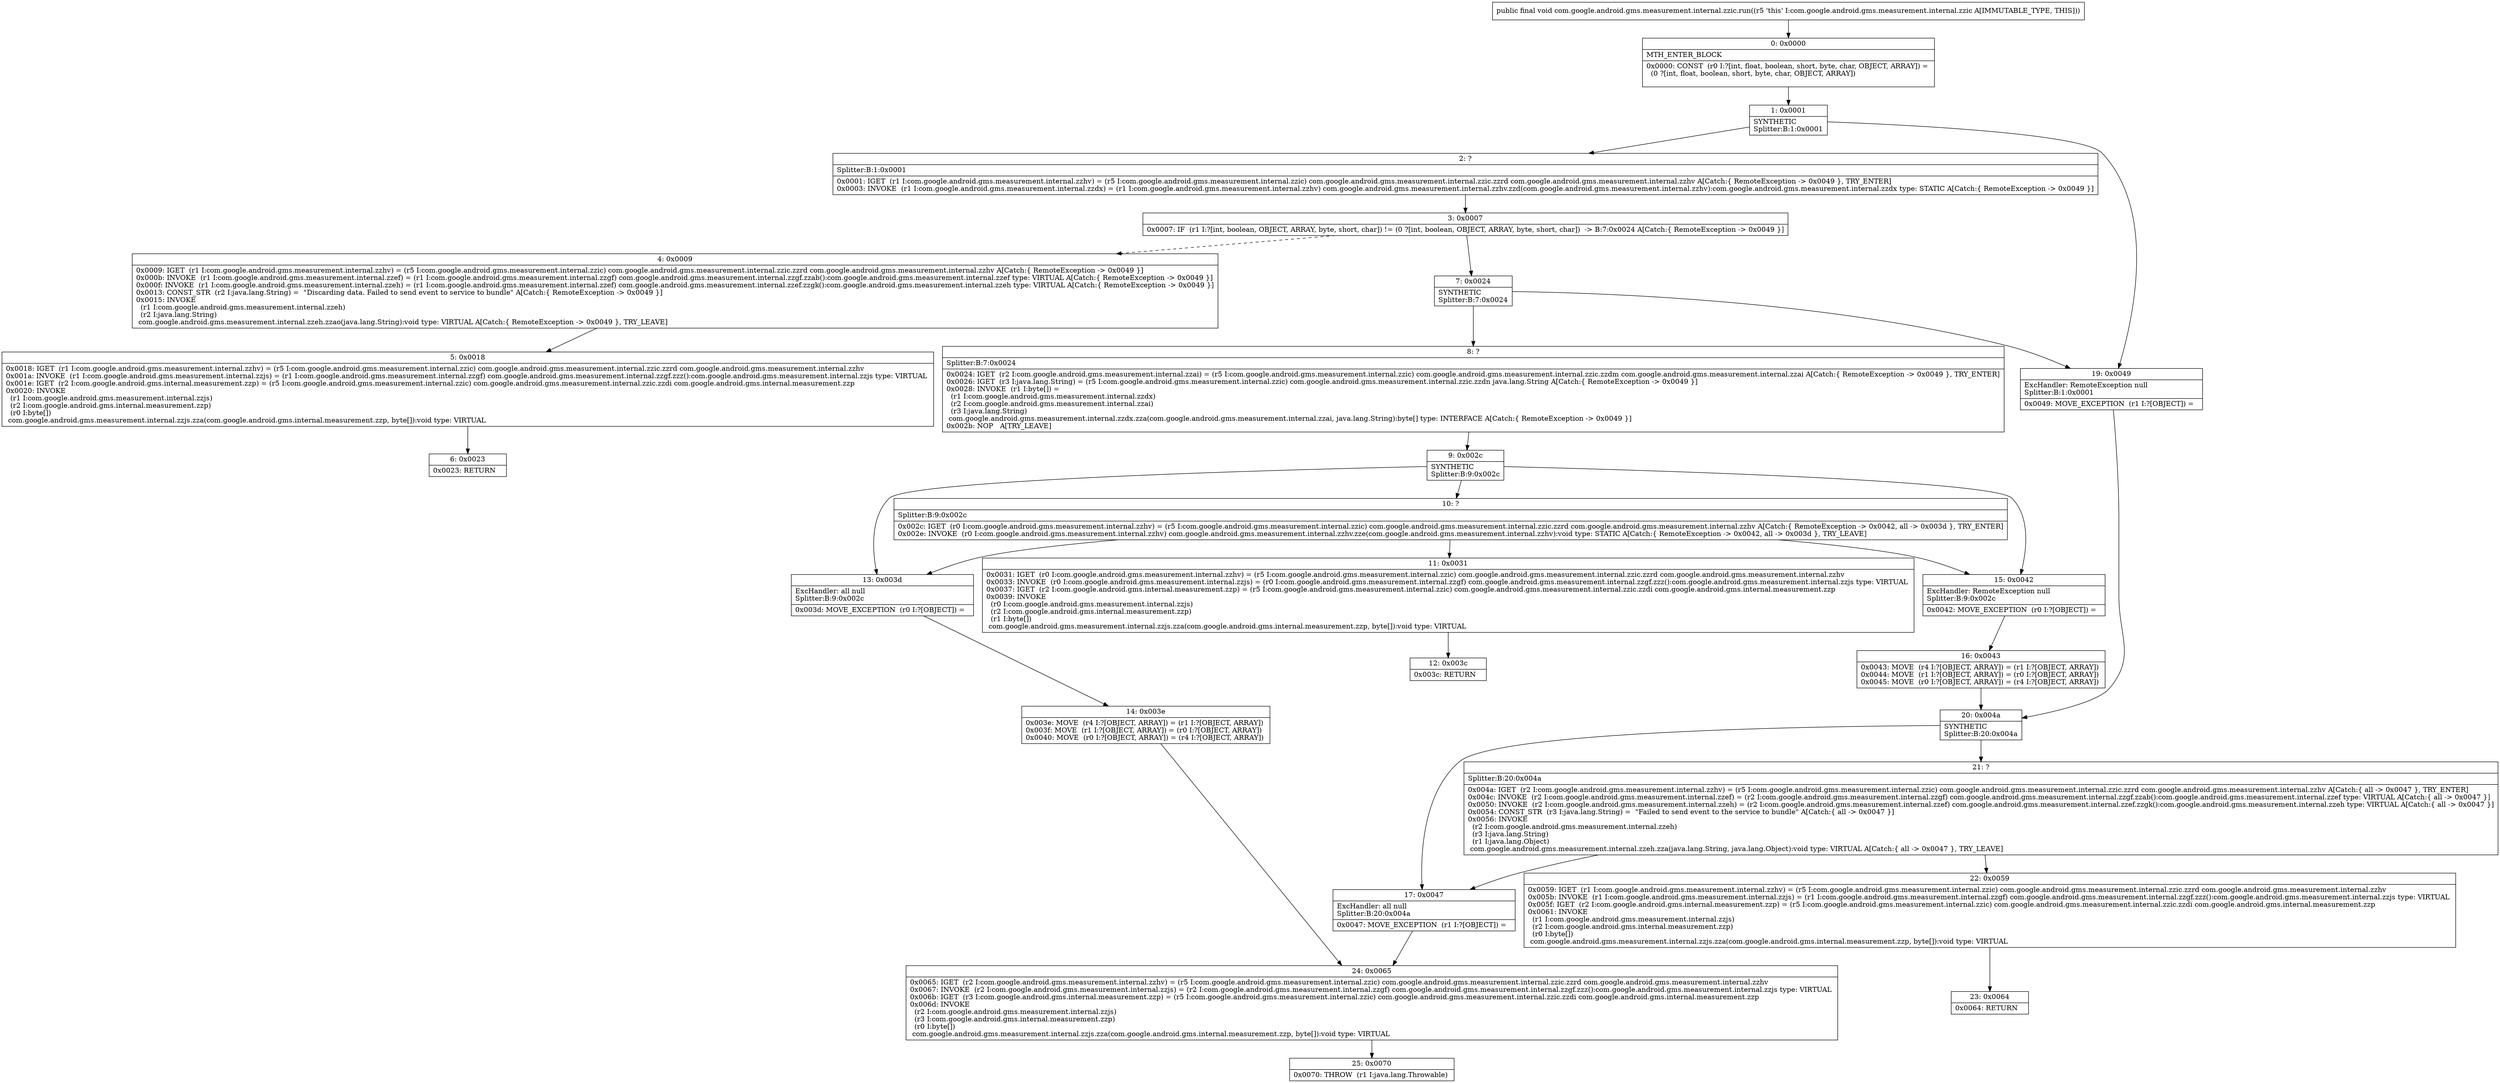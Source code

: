 digraph "CFG forcom.google.android.gms.measurement.internal.zzic.run()V" {
Node_0 [shape=record,label="{0\:\ 0x0000|MTH_ENTER_BLOCK\l|0x0000: CONST  (r0 I:?[int, float, boolean, short, byte, char, OBJECT, ARRAY]) = \l  (0 ?[int, float, boolean, short, byte, char, OBJECT, ARRAY])\l \l}"];
Node_1 [shape=record,label="{1\:\ 0x0001|SYNTHETIC\lSplitter:B:1:0x0001\l}"];
Node_2 [shape=record,label="{2\:\ ?|Splitter:B:1:0x0001\l|0x0001: IGET  (r1 I:com.google.android.gms.measurement.internal.zzhv) = (r5 I:com.google.android.gms.measurement.internal.zzic) com.google.android.gms.measurement.internal.zzic.zzrd com.google.android.gms.measurement.internal.zzhv A[Catch:\{ RemoteException \-\> 0x0049 \}, TRY_ENTER]\l0x0003: INVOKE  (r1 I:com.google.android.gms.measurement.internal.zzdx) = (r1 I:com.google.android.gms.measurement.internal.zzhv) com.google.android.gms.measurement.internal.zzhv.zzd(com.google.android.gms.measurement.internal.zzhv):com.google.android.gms.measurement.internal.zzdx type: STATIC A[Catch:\{ RemoteException \-\> 0x0049 \}]\l}"];
Node_3 [shape=record,label="{3\:\ 0x0007|0x0007: IF  (r1 I:?[int, boolean, OBJECT, ARRAY, byte, short, char]) != (0 ?[int, boolean, OBJECT, ARRAY, byte, short, char])  \-\> B:7:0x0024 A[Catch:\{ RemoteException \-\> 0x0049 \}]\l}"];
Node_4 [shape=record,label="{4\:\ 0x0009|0x0009: IGET  (r1 I:com.google.android.gms.measurement.internal.zzhv) = (r5 I:com.google.android.gms.measurement.internal.zzic) com.google.android.gms.measurement.internal.zzic.zzrd com.google.android.gms.measurement.internal.zzhv A[Catch:\{ RemoteException \-\> 0x0049 \}]\l0x000b: INVOKE  (r1 I:com.google.android.gms.measurement.internal.zzef) = (r1 I:com.google.android.gms.measurement.internal.zzgf) com.google.android.gms.measurement.internal.zzgf.zzab():com.google.android.gms.measurement.internal.zzef type: VIRTUAL A[Catch:\{ RemoteException \-\> 0x0049 \}]\l0x000f: INVOKE  (r1 I:com.google.android.gms.measurement.internal.zzeh) = (r1 I:com.google.android.gms.measurement.internal.zzef) com.google.android.gms.measurement.internal.zzef.zzgk():com.google.android.gms.measurement.internal.zzeh type: VIRTUAL A[Catch:\{ RemoteException \-\> 0x0049 \}]\l0x0013: CONST_STR  (r2 I:java.lang.String) =  \"Discarding data. Failed to send event to service to bundle\" A[Catch:\{ RemoteException \-\> 0x0049 \}]\l0x0015: INVOKE  \l  (r1 I:com.google.android.gms.measurement.internal.zzeh)\l  (r2 I:java.lang.String)\l com.google.android.gms.measurement.internal.zzeh.zzao(java.lang.String):void type: VIRTUAL A[Catch:\{ RemoteException \-\> 0x0049 \}, TRY_LEAVE]\l}"];
Node_5 [shape=record,label="{5\:\ 0x0018|0x0018: IGET  (r1 I:com.google.android.gms.measurement.internal.zzhv) = (r5 I:com.google.android.gms.measurement.internal.zzic) com.google.android.gms.measurement.internal.zzic.zzrd com.google.android.gms.measurement.internal.zzhv \l0x001a: INVOKE  (r1 I:com.google.android.gms.measurement.internal.zzjs) = (r1 I:com.google.android.gms.measurement.internal.zzgf) com.google.android.gms.measurement.internal.zzgf.zzz():com.google.android.gms.measurement.internal.zzjs type: VIRTUAL \l0x001e: IGET  (r2 I:com.google.android.gms.internal.measurement.zzp) = (r5 I:com.google.android.gms.measurement.internal.zzic) com.google.android.gms.measurement.internal.zzic.zzdi com.google.android.gms.internal.measurement.zzp \l0x0020: INVOKE  \l  (r1 I:com.google.android.gms.measurement.internal.zzjs)\l  (r2 I:com.google.android.gms.internal.measurement.zzp)\l  (r0 I:byte[])\l com.google.android.gms.measurement.internal.zzjs.zza(com.google.android.gms.internal.measurement.zzp, byte[]):void type: VIRTUAL \l}"];
Node_6 [shape=record,label="{6\:\ 0x0023|0x0023: RETURN   \l}"];
Node_7 [shape=record,label="{7\:\ 0x0024|SYNTHETIC\lSplitter:B:7:0x0024\l}"];
Node_8 [shape=record,label="{8\:\ ?|Splitter:B:7:0x0024\l|0x0024: IGET  (r2 I:com.google.android.gms.measurement.internal.zzai) = (r5 I:com.google.android.gms.measurement.internal.zzic) com.google.android.gms.measurement.internal.zzic.zzdm com.google.android.gms.measurement.internal.zzai A[Catch:\{ RemoteException \-\> 0x0049 \}, TRY_ENTER]\l0x0026: IGET  (r3 I:java.lang.String) = (r5 I:com.google.android.gms.measurement.internal.zzic) com.google.android.gms.measurement.internal.zzic.zzdn java.lang.String A[Catch:\{ RemoteException \-\> 0x0049 \}]\l0x0028: INVOKE  (r1 I:byte[]) = \l  (r1 I:com.google.android.gms.measurement.internal.zzdx)\l  (r2 I:com.google.android.gms.measurement.internal.zzai)\l  (r3 I:java.lang.String)\l com.google.android.gms.measurement.internal.zzdx.zza(com.google.android.gms.measurement.internal.zzai, java.lang.String):byte[] type: INTERFACE A[Catch:\{ RemoteException \-\> 0x0049 \}]\l0x002b: NOP   A[TRY_LEAVE]\l}"];
Node_9 [shape=record,label="{9\:\ 0x002c|SYNTHETIC\lSplitter:B:9:0x002c\l}"];
Node_10 [shape=record,label="{10\:\ ?|Splitter:B:9:0x002c\l|0x002c: IGET  (r0 I:com.google.android.gms.measurement.internal.zzhv) = (r5 I:com.google.android.gms.measurement.internal.zzic) com.google.android.gms.measurement.internal.zzic.zzrd com.google.android.gms.measurement.internal.zzhv A[Catch:\{ RemoteException \-\> 0x0042, all \-\> 0x003d \}, TRY_ENTER]\l0x002e: INVOKE  (r0 I:com.google.android.gms.measurement.internal.zzhv) com.google.android.gms.measurement.internal.zzhv.zze(com.google.android.gms.measurement.internal.zzhv):void type: STATIC A[Catch:\{ RemoteException \-\> 0x0042, all \-\> 0x003d \}, TRY_LEAVE]\l}"];
Node_11 [shape=record,label="{11\:\ 0x0031|0x0031: IGET  (r0 I:com.google.android.gms.measurement.internal.zzhv) = (r5 I:com.google.android.gms.measurement.internal.zzic) com.google.android.gms.measurement.internal.zzic.zzrd com.google.android.gms.measurement.internal.zzhv \l0x0033: INVOKE  (r0 I:com.google.android.gms.measurement.internal.zzjs) = (r0 I:com.google.android.gms.measurement.internal.zzgf) com.google.android.gms.measurement.internal.zzgf.zzz():com.google.android.gms.measurement.internal.zzjs type: VIRTUAL \l0x0037: IGET  (r2 I:com.google.android.gms.internal.measurement.zzp) = (r5 I:com.google.android.gms.measurement.internal.zzic) com.google.android.gms.measurement.internal.zzic.zzdi com.google.android.gms.internal.measurement.zzp \l0x0039: INVOKE  \l  (r0 I:com.google.android.gms.measurement.internal.zzjs)\l  (r2 I:com.google.android.gms.internal.measurement.zzp)\l  (r1 I:byte[])\l com.google.android.gms.measurement.internal.zzjs.zza(com.google.android.gms.internal.measurement.zzp, byte[]):void type: VIRTUAL \l}"];
Node_12 [shape=record,label="{12\:\ 0x003c|0x003c: RETURN   \l}"];
Node_13 [shape=record,label="{13\:\ 0x003d|ExcHandler: all null\lSplitter:B:9:0x002c\l|0x003d: MOVE_EXCEPTION  (r0 I:?[OBJECT]) =  \l}"];
Node_14 [shape=record,label="{14\:\ 0x003e|0x003e: MOVE  (r4 I:?[OBJECT, ARRAY]) = (r1 I:?[OBJECT, ARRAY]) \l0x003f: MOVE  (r1 I:?[OBJECT, ARRAY]) = (r0 I:?[OBJECT, ARRAY]) \l0x0040: MOVE  (r0 I:?[OBJECT, ARRAY]) = (r4 I:?[OBJECT, ARRAY]) \l}"];
Node_15 [shape=record,label="{15\:\ 0x0042|ExcHandler: RemoteException null\lSplitter:B:9:0x002c\l|0x0042: MOVE_EXCEPTION  (r0 I:?[OBJECT]) =  \l}"];
Node_16 [shape=record,label="{16\:\ 0x0043|0x0043: MOVE  (r4 I:?[OBJECT, ARRAY]) = (r1 I:?[OBJECT, ARRAY]) \l0x0044: MOVE  (r1 I:?[OBJECT, ARRAY]) = (r0 I:?[OBJECT, ARRAY]) \l0x0045: MOVE  (r0 I:?[OBJECT, ARRAY]) = (r4 I:?[OBJECT, ARRAY]) \l}"];
Node_17 [shape=record,label="{17\:\ 0x0047|ExcHandler: all null\lSplitter:B:20:0x004a\l|0x0047: MOVE_EXCEPTION  (r1 I:?[OBJECT]) =  \l}"];
Node_19 [shape=record,label="{19\:\ 0x0049|ExcHandler: RemoteException null\lSplitter:B:1:0x0001\l|0x0049: MOVE_EXCEPTION  (r1 I:?[OBJECT]) =  \l}"];
Node_20 [shape=record,label="{20\:\ 0x004a|SYNTHETIC\lSplitter:B:20:0x004a\l}"];
Node_21 [shape=record,label="{21\:\ ?|Splitter:B:20:0x004a\l|0x004a: IGET  (r2 I:com.google.android.gms.measurement.internal.zzhv) = (r5 I:com.google.android.gms.measurement.internal.zzic) com.google.android.gms.measurement.internal.zzic.zzrd com.google.android.gms.measurement.internal.zzhv A[Catch:\{ all \-\> 0x0047 \}, TRY_ENTER]\l0x004c: INVOKE  (r2 I:com.google.android.gms.measurement.internal.zzef) = (r2 I:com.google.android.gms.measurement.internal.zzgf) com.google.android.gms.measurement.internal.zzgf.zzab():com.google.android.gms.measurement.internal.zzef type: VIRTUAL A[Catch:\{ all \-\> 0x0047 \}]\l0x0050: INVOKE  (r2 I:com.google.android.gms.measurement.internal.zzeh) = (r2 I:com.google.android.gms.measurement.internal.zzef) com.google.android.gms.measurement.internal.zzef.zzgk():com.google.android.gms.measurement.internal.zzeh type: VIRTUAL A[Catch:\{ all \-\> 0x0047 \}]\l0x0054: CONST_STR  (r3 I:java.lang.String) =  \"Failed to send event to the service to bundle\" A[Catch:\{ all \-\> 0x0047 \}]\l0x0056: INVOKE  \l  (r2 I:com.google.android.gms.measurement.internal.zzeh)\l  (r3 I:java.lang.String)\l  (r1 I:java.lang.Object)\l com.google.android.gms.measurement.internal.zzeh.zza(java.lang.String, java.lang.Object):void type: VIRTUAL A[Catch:\{ all \-\> 0x0047 \}, TRY_LEAVE]\l}"];
Node_22 [shape=record,label="{22\:\ 0x0059|0x0059: IGET  (r1 I:com.google.android.gms.measurement.internal.zzhv) = (r5 I:com.google.android.gms.measurement.internal.zzic) com.google.android.gms.measurement.internal.zzic.zzrd com.google.android.gms.measurement.internal.zzhv \l0x005b: INVOKE  (r1 I:com.google.android.gms.measurement.internal.zzjs) = (r1 I:com.google.android.gms.measurement.internal.zzgf) com.google.android.gms.measurement.internal.zzgf.zzz():com.google.android.gms.measurement.internal.zzjs type: VIRTUAL \l0x005f: IGET  (r2 I:com.google.android.gms.internal.measurement.zzp) = (r5 I:com.google.android.gms.measurement.internal.zzic) com.google.android.gms.measurement.internal.zzic.zzdi com.google.android.gms.internal.measurement.zzp \l0x0061: INVOKE  \l  (r1 I:com.google.android.gms.measurement.internal.zzjs)\l  (r2 I:com.google.android.gms.internal.measurement.zzp)\l  (r0 I:byte[])\l com.google.android.gms.measurement.internal.zzjs.zza(com.google.android.gms.internal.measurement.zzp, byte[]):void type: VIRTUAL \l}"];
Node_23 [shape=record,label="{23\:\ 0x0064|0x0064: RETURN   \l}"];
Node_24 [shape=record,label="{24\:\ 0x0065|0x0065: IGET  (r2 I:com.google.android.gms.measurement.internal.zzhv) = (r5 I:com.google.android.gms.measurement.internal.zzic) com.google.android.gms.measurement.internal.zzic.zzrd com.google.android.gms.measurement.internal.zzhv \l0x0067: INVOKE  (r2 I:com.google.android.gms.measurement.internal.zzjs) = (r2 I:com.google.android.gms.measurement.internal.zzgf) com.google.android.gms.measurement.internal.zzgf.zzz():com.google.android.gms.measurement.internal.zzjs type: VIRTUAL \l0x006b: IGET  (r3 I:com.google.android.gms.internal.measurement.zzp) = (r5 I:com.google.android.gms.measurement.internal.zzic) com.google.android.gms.measurement.internal.zzic.zzdi com.google.android.gms.internal.measurement.zzp \l0x006d: INVOKE  \l  (r2 I:com.google.android.gms.measurement.internal.zzjs)\l  (r3 I:com.google.android.gms.internal.measurement.zzp)\l  (r0 I:byte[])\l com.google.android.gms.measurement.internal.zzjs.zza(com.google.android.gms.internal.measurement.zzp, byte[]):void type: VIRTUAL \l}"];
Node_25 [shape=record,label="{25\:\ 0x0070|0x0070: THROW  (r1 I:java.lang.Throwable) \l}"];
MethodNode[shape=record,label="{public final void com.google.android.gms.measurement.internal.zzic.run((r5 'this' I:com.google.android.gms.measurement.internal.zzic A[IMMUTABLE_TYPE, THIS])) }"];
MethodNode -> Node_0;
Node_0 -> Node_1;
Node_1 -> Node_2;
Node_1 -> Node_19;
Node_2 -> Node_3;
Node_3 -> Node_4[style=dashed];
Node_3 -> Node_7;
Node_4 -> Node_5;
Node_5 -> Node_6;
Node_7 -> Node_8;
Node_7 -> Node_19;
Node_8 -> Node_9;
Node_9 -> Node_10;
Node_9 -> Node_15;
Node_9 -> Node_13;
Node_10 -> Node_11;
Node_10 -> Node_15;
Node_10 -> Node_13;
Node_11 -> Node_12;
Node_13 -> Node_14;
Node_14 -> Node_24;
Node_15 -> Node_16;
Node_16 -> Node_20;
Node_17 -> Node_24;
Node_19 -> Node_20;
Node_20 -> Node_21;
Node_20 -> Node_17;
Node_21 -> Node_22;
Node_21 -> Node_17;
Node_22 -> Node_23;
Node_24 -> Node_25;
}

